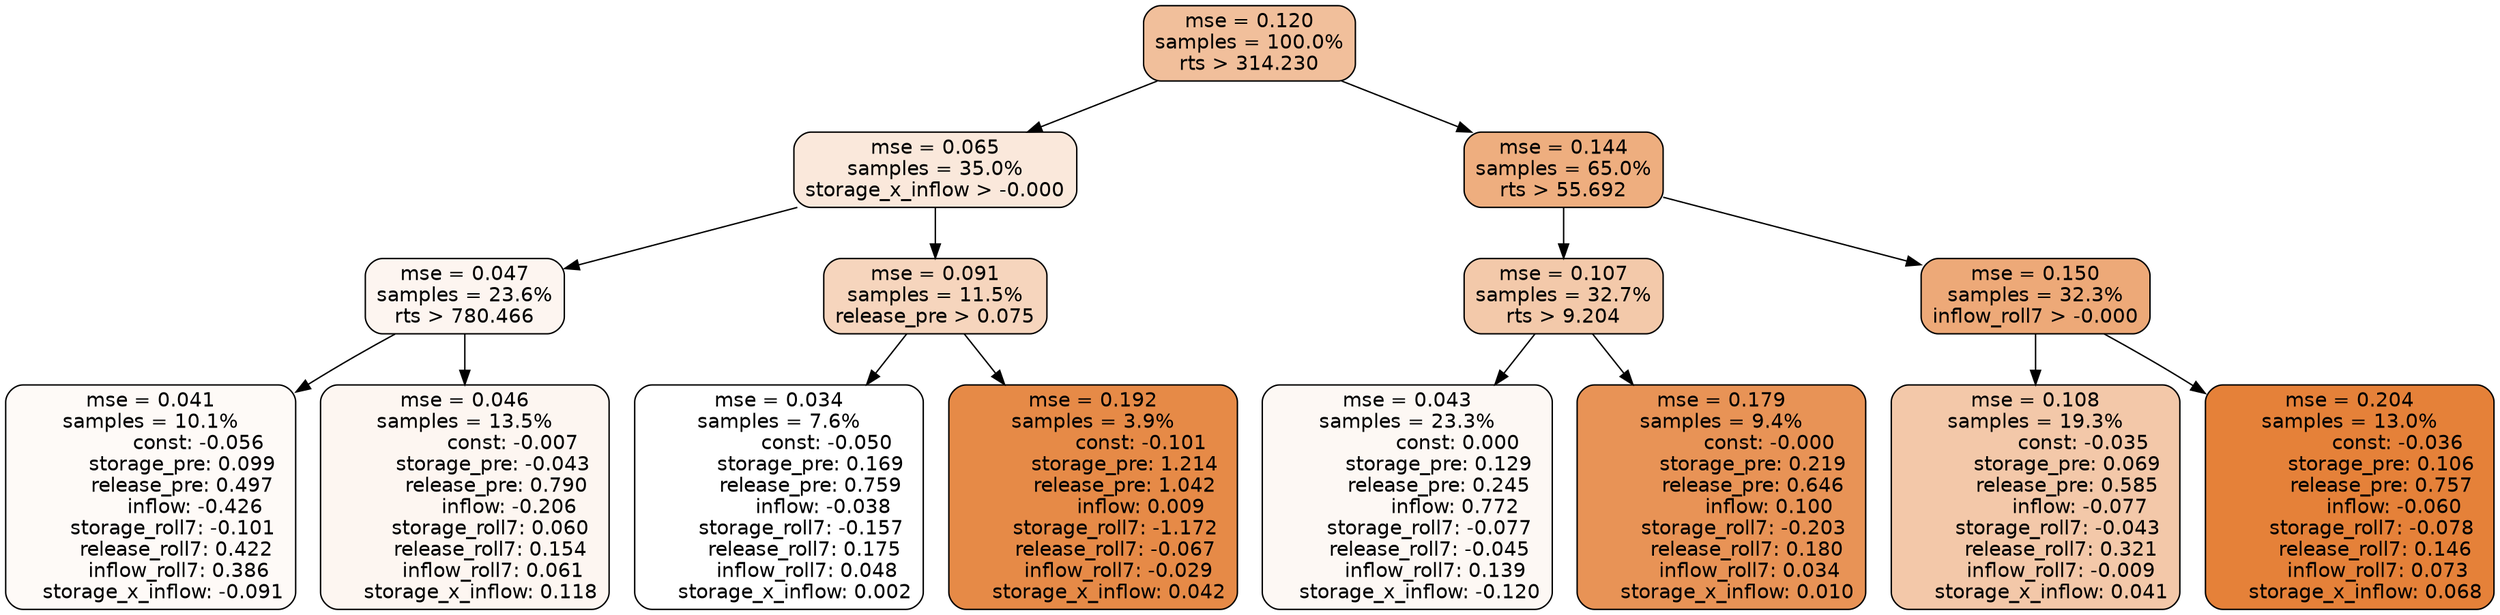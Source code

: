 digraph tree {
node [shape=rectangle, style="filled, rounded", color="black", fontname=helvetica] ;
edge [fontname=helvetica] ;
	"0" [label="mse = 0.120
samples = 100.0%
rts > 314.230", fillcolor="#f1bf9b"]
	"8" [label="mse = 0.065
samples = 35.0%
storage_x_inflow > -0.000", fillcolor="#fae8db"]
	"1" [label="mse = 0.144
samples = 65.0%
rts > 55.692", fillcolor="#eeae7f"]
	"9" [label="mse = 0.047
samples = 23.6%
rts > 780.466", fillcolor="#fdf5f0"]
	"12" [label="mse = 0.091
samples = 11.5%
release_pre > 0.075", fillcolor="#f6d5bd"]
	"2" [label="mse = 0.107
samples = 32.7%
rts > 9.204", fillcolor="#f3c9aa"]
	"5" [label="mse = 0.150
samples = 32.3%
inflow_roll7 > -0.000", fillcolor="#eda978"]
	"10" [label="mse = 0.041
samples = 10.1%
               const: -0.056
          storage_pre: 0.099
          release_pre: 0.497
              inflow: -0.426
       storage_roll7: -0.101
        release_roll7: 0.422
         inflow_roll7: 0.386
    storage_x_inflow: -0.091", fillcolor="#fefaf7"]
	"11" [label="mse = 0.046
samples = 13.5%
               const: -0.007
         storage_pre: -0.043
          release_pre: 0.790
              inflow: -0.206
        storage_roll7: 0.060
        release_roll7: 0.154
         inflow_roll7: 0.061
     storage_x_inflow: 0.118", fillcolor="#fdf6f1"]
	"13" [label="mse = 0.034
samples = 7.6%
               const: -0.050
          storage_pre: 0.169
          release_pre: 0.759
              inflow: -0.038
       storage_roll7: -0.157
        release_roll7: 0.175
         inflow_roll7: 0.048
     storage_x_inflow: 0.002", fillcolor="#ffffff"]
	"14" [label="mse = 0.192
samples = 3.9%
               const: -0.101
          storage_pre: 1.214
          release_pre: 1.042
               inflow: 0.009
       storage_roll7: -1.172
       release_roll7: -0.067
        inflow_roll7: -0.029
     storage_x_inflow: 0.042", fillcolor="#e68a47"]
	"3" [label="mse = 0.043
samples = 23.3%
                const: 0.000
          storage_pre: 0.129
          release_pre: 0.245
               inflow: 0.772
       storage_roll7: -0.077
       release_roll7: -0.045
         inflow_roll7: 0.139
    storage_x_inflow: -0.120", fillcolor="#fdf8f4"]
	"4" [label="mse = 0.179
samples = 9.4%
               const: -0.000
          storage_pre: 0.219
          release_pre: 0.646
               inflow: 0.100
       storage_roll7: -0.203
        release_roll7: 0.180
         inflow_roll7: 0.034
     storage_x_inflow: 0.010", fillcolor="#e89356"]
	"6" [label="mse = 0.108
samples = 19.3%
               const: -0.035
          storage_pre: 0.069
          release_pre: 0.585
              inflow: -0.077
       storage_roll7: -0.043
        release_roll7: 0.321
        inflow_roll7: -0.009
     storage_x_inflow: 0.041", fillcolor="#f3c8a9"]
	"7" [label="mse = 0.204
samples = 13.0%
               const: -0.036
          storage_pre: 0.106
          release_pre: 0.757
              inflow: -0.060
       storage_roll7: -0.078
        release_roll7: 0.146
         inflow_roll7: 0.073
     storage_x_inflow: 0.068", fillcolor="#e58139"]

	"0" -> "1"
	"0" -> "8"
	"8" -> "9"
	"8" -> "12"
	"1" -> "2"
	"1" -> "5"
	"9" -> "10"
	"9" -> "11"
	"12" -> "13"
	"12" -> "14"
	"2" -> "3"
	"2" -> "4"
	"5" -> "6"
	"5" -> "7"
}